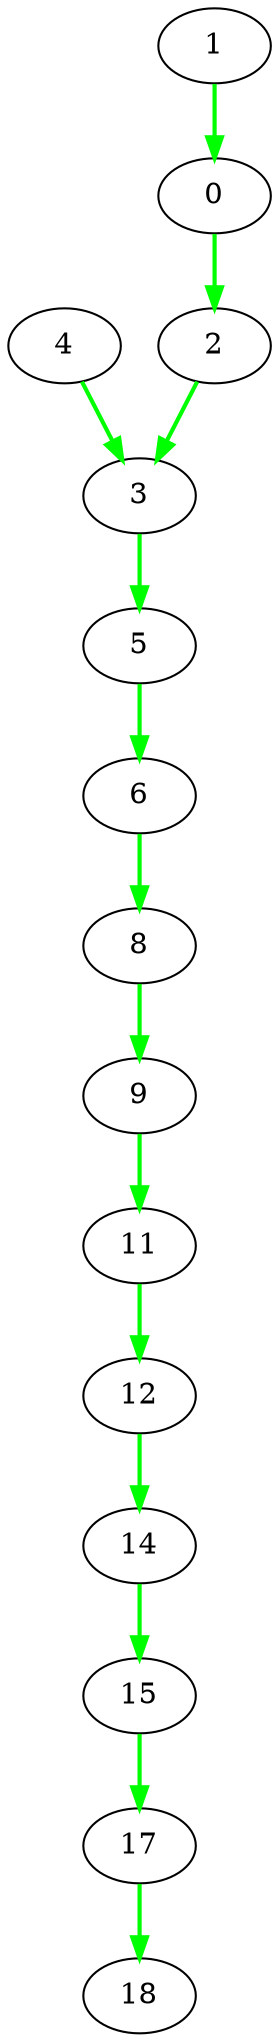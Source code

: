 digraph {
  0 [label="0", color=black];
  1 -> 0 [label="", color=green, penwidth=2];
  14 [label="14", color=black];
  12 -> 14 [label="", color=green, penwidth=2];
  2 [label="2", color=black];
  0 -> 2 [label="", color=green, penwidth=2];
  9 [label="9", color=black];
  8 -> 9 [label="", color=green, penwidth=2];
  4 [label="4", color=black];
  11 [label="11", color=black];
  9 -> 11 [label="", color=green, penwidth=2];
  18 [label="18", color=black];
  17 -> 18 [label="", color=green, penwidth=2];
  6 [label="6", color=black];
  5 -> 6 [label="", color=green, penwidth=2];
  1 [label="1", color=black];
  8 [label="8", color=black];
  6 -> 8 [label="", color=green, penwidth=2];
  15 [label="15", color=black];
  14 -> 15 [label="", color=green, penwidth=2];
  3 [label="3", color=black];
  2 -> 3 [label="", color=green, penwidth=2];
  4 -> 3 [label="", color=green, penwidth=2];
  17 [label="17", color=black];
  15 -> 17 [label="", color=green, penwidth=2];
  5 [label="5", color=black];
  3 -> 5 [label="", color=green, penwidth=2];
  12 [label="12", color=black];
  11 -> 12 [label="", color=green, penwidth=2];
}
